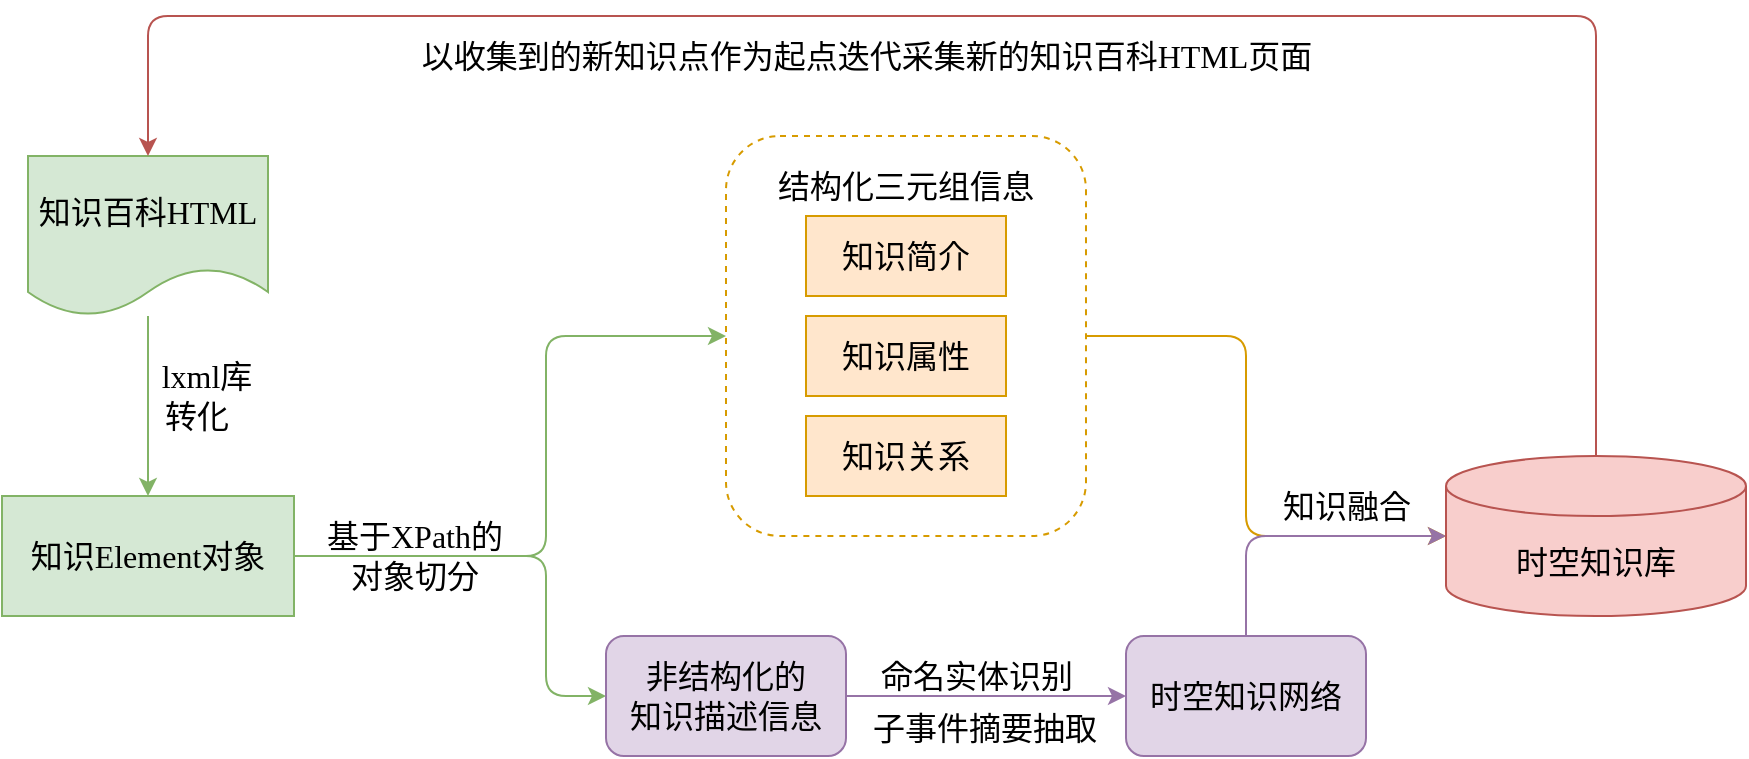 <mxfile version="17.4.6" type="github">
  <diagram id="4tw8qeyEsVRuTk7O7Lul" name="Page-1">
    <mxGraphModel dx="1422" dy="1907" grid="1" gridSize="10" guides="1" tooltips="1" connect="1" arrows="1" fold="1" page="1" pageScale="1" pageWidth="827" pageHeight="1169" math="0" shadow="0">
      <root>
        <mxCell id="0" />
        <mxCell id="1" parent="0" />
        <mxCell id="9HTEjru-9mZuChVTDgRW-22" style="edgeStyle=orthogonalEdgeStyle;rounded=1;orthogonalLoop=1;jettySize=auto;html=1;exitX=1;exitY=0.5;exitDx=0;exitDy=0;entryX=0;entryY=0.5;entryDx=0;entryDy=0;entryPerimeter=0;fontSize=16;strokeWidth=1;fontStyle=0;fontFamily=Times New Roman;fillColor=#ffe6cc;strokeColor=#d79b00;" parent="1" source="9HTEjru-9mZuChVTDgRW-7" target="9HTEjru-9mZuChVTDgRW-15" edge="1">
          <mxGeometry relative="1" as="geometry">
            <Array as="points">
              <mxPoint x="890" y="120" />
              <mxPoint x="890" y="220" />
            </Array>
          </mxGeometry>
        </mxCell>
        <mxCell id="9HTEjru-9mZuChVTDgRW-7" value="" style="rounded=1;whiteSpace=wrap;html=1;fontSize=16;strokeWidth=1;dashed=1;fontStyle=0;fontFamily=Times New Roman;fillColor=none;strokeColor=#d79b00;" parent="1" vertex="1">
          <mxGeometry x="630" y="20" width="180" height="200" as="geometry" />
        </mxCell>
        <mxCell id="S7mGbZ8-Z7_WYh5AuM9F-3" value="" style="edgeStyle=orthogonalEdgeStyle;rounded=0;orthogonalLoop=1;jettySize=auto;html=1;strokeWidth=1;fontSize=16;fontStyle=0;fontFamily=Times New Roman;fillColor=#d5e8d4;strokeColor=#82b366;" parent="1" source="9HTEjru-9mZuChVTDgRW-1" target="9HTEjru-9mZuChVTDgRW-2" edge="1">
          <mxGeometry relative="1" as="geometry" />
        </mxCell>
        <mxCell id="9HTEjru-9mZuChVTDgRW-1" value="&lt;span style=&quot;font-size: 16px;&quot;&gt;&lt;font style=&quot;font-size: 16px;&quot;&gt;知识百科HTML&lt;/font&gt;&lt;/span&gt;" style="shape=document;whiteSpace=wrap;html=1;boundedLbl=1;strokeWidth=1;fontStyle=0;fontSize=16;fillColor=#d5e8d4;strokeColor=#82b366;fontFamily=Times New Roman;" parent="1" vertex="1">
          <mxGeometry x="281" y="30" width="120" height="80" as="geometry" />
        </mxCell>
        <mxCell id="9HTEjru-9mZuChVTDgRW-10" style="edgeStyle=orthogonalEdgeStyle;rounded=1;orthogonalLoop=1;jettySize=auto;html=1;exitX=1;exitY=0.5;exitDx=0;exitDy=0;entryX=0;entryY=0.5;entryDx=0;entryDy=0;fontSize=16;strokeWidth=1;fontStyle=0;fontFamily=Times New Roman;fillColor=#d5e8d4;strokeColor=#82b366;" parent="1" source="9HTEjru-9mZuChVTDgRW-2" target="9HTEjru-9mZuChVTDgRW-7" edge="1">
          <mxGeometry relative="1" as="geometry">
            <Array as="points">
              <mxPoint x="540" y="230" />
              <mxPoint x="540" y="120" />
            </Array>
          </mxGeometry>
        </mxCell>
        <mxCell id="9HTEjru-9mZuChVTDgRW-12" style="edgeStyle=orthogonalEdgeStyle;rounded=1;orthogonalLoop=1;jettySize=auto;html=1;exitX=1;exitY=0.5;exitDx=0;exitDy=0;entryX=0;entryY=0.5;entryDx=0;entryDy=0;fontSize=16;strokeWidth=1;fontStyle=0;fontFamily=Times New Roman;fillColor=#d5e8d4;strokeColor=#82b366;" parent="1" target="9HTEjru-9mZuChVTDgRW-8" edge="1">
          <mxGeometry relative="1" as="geometry">
            <mxPoint x="411" y="230" as="sourcePoint" />
            <mxPoint x="487" y="320" as="targetPoint" />
            <Array as="points">
              <mxPoint x="540" y="230" />
              <mxPoint x="540" y="300" />
            </Array>
          </mxGeometry>
        </mxCell>
        <mxCell id="9HTEjru-9mZuChVTDgRW-2" value="&lt;span style=&quot;font-size: 16px;&quot;&gt;知识Element对象&lt;/span&gt;" style="rounded=0;whiteSpace=wrap;html=1;fontSize=16;strokeWidth=1;fontStyle=0;fillColor=#d5e8d4;strokeColor=#82b366;fontFamily=Times New Roman;" parent="1" vertex="1">
          <mxGeometry x="268" y="200" width="146" height="60" as="geometry" />
        </mxCell>
        <mxCell id="9HTEjru-9mZuChVTDgRW-4" value="&lt;span style=&quot;font-size: 16px;&quot;&gt;知识简介&lt;/span&gt;" style="rounded=0;whiteSpace=wrap;html=1;fontSize=16;strokeWidth=1;fontStyle=0;fillColor=#ffe6cc;strokeColor=#d79b00;fontFamily=Times New Roman;" parent="1" vertex="1">
          <mxGeometry x="670" y="60" width="100" height="40" as="geometry" />
        </mxCell>
        <mxCell id="9HTEjru-9mZuChVTDgRW-5" value="&lt;span style=&quot;font-size: 16px;&quot;&gt;知识属性&lt;/span&gt;" style="rounded=0;whiteSpace=wrap;html=1;fontSize=16;strokeWidth=1;fontStyle=0;fillColor=#ffe6cc;strokeColor=#d79b00;fontFamily=Times New Roman;" parent="1" vertex="1">
          <mxGeometry x="670" y="110" width="100" height="40" as="geometry" />
        </mxCell>
        <mxCell id="9HTEjru-9mZuChVTDgRW-6" value="&lt;span style=&quot;font-size: 16px;&quot;&gt;知识关系&lt;/span&gt;" style="rounded=0;whiteSpace=wrap;html=1;fontSize=16;strokeWidth=1;fontStyle=0;fillColor=#ffe6cc;strokeColor=#d79b00;fontFamily=Times New Roman;" parent="1" vertex="1">
          <mxGeometry x="670" y="160" width="100" height="40" as="geometry" />
        </mxCell>
        <mxCell id="9HTEjru-9mZuChVTDgRW-13" style="edgeStyle=orthogonalEdgeStyle;rounded=0;orthogonalLoop=1;jettySize=auto;html=1;exitX=1;exitY=0.5;exitDx=0;exitDy=0;entryX=0;entryY=0.5;entryDx=0;entryDy=0;fontSize=16;strokeWidth=1;fontStyle=0;fontFamily=Times New Roman;fillColor=#e1d5e7;strokeColor=#9673a6;" parent="1" source="9HTEjru-9mZuChVTDgRW-8" target="9HTEjru-9mZuChVTDgRW-9" edge="1">
          <mxGeometry relative="1" as="geometry" />
        </mxCell>
        <mxCell id="9HTEjru-9mZuChVTDgRW-8" value="&lt;span style=&quot;font-size: 16px;&quot;&gt;非结构化的&lt;br style=&quot;font-size: 16px;&quot;&gt;知识描述信息&lt;/span&gt;" style="rounded=1;whiteSpace=wrap;html=1;fontSize=16;strokeWidth=1;fontStyle=0;fillColor=#e1d5e7;strokeColor=#9673a6;fontFamily=Times New Roman;" parent="1" vertex="1">
          <mxGeometry x="570" y="270" width="120" height="60" as="geometry" />
        </mxCell>
        <mxCell id="9HTEjru-9mZuChVTDgRW-23" style="edgeStyle=orthogonalEdgeStyle;rounded=1;orthogonalLoop=1;jettySize=auto;html=1;exitX=0.5;exitY=0;exitDx=0;exitDy=0;entryX=0;entryY=0.5;entryDx=0;entryDy=0;entryPerimeter=0;fontSize=16;strokeWidth=1;fontStyle=0;fontFamily=Times New Roman;fillColor=#e1d5e7;strokeColor=#9673a6;" parent="1" source="9HTEjru-9mZuChVTDgRW-9" target="9HTEjru-9mZuChVTDgRW-15" edge="1">
          <mxGeometry relative="1" as="geometry" />
        </mxCell>
        <mxCell id="9HTEjru-9mZuChVTDgRW-9" value="&lt;span style=&quot;font-size: 16px;&quot;&gt;&lt;span style=&quot;font-size: 16px;&quot;&gt;时空知识网络&lt;/span&gt;&lt;/span&gt;" style="rounded=1;whiteSpace=wrap;html=1;fontSize=16;strokeWidth=1;fontStyle=0;fillColor=#e1d5e7;strokeColor=#9673a6;fontFamily=Times New Roman;" parent="1" vertex="1">
          <mxGeometry x="830" y="270" width="120" height="60" as="geometry" />
        </mxCell>
        <mxCell id="9HTEjru-9mZuChVTDgRW-14" value="&lt;span style=&quot;font-size: 16px;&quot;&gt;结构化三元组信息&lt;/span&gt;" style="text;html=1;strokeColor=none;fillColor=none;align=center;verticalAlign=middle;whiteSpace=wrap;rounded=0;fontSize=16;fontStyle=0;strokeWidth=1;fontFamily=Times New Roman;" parent="1" vertex="1">
          <mxGeometry x="645" y="30" width="150" height="30" as="geometry" />
        </mxCell>
        <mxCell id="9HTEjru-9mZuChVTDgRW-18" style="edgeStyle=orthogonalEdgeStyle;rounded=1;orthogonalLoop=1;jettySize=auto;html=1;exitX=0.5;exitY=0;exitDx=0;exitDy=0;exitPerimeter=0;entryX=0.5;entryY=0;entryDx=0;entryDy=0;fontSize=16;strokeWidth=1;fontStyle=0;fontFamily=Times New Roman;fillColor=#f8cecc;strokeColor=#b85450;" parent="1" source="9HTEjru-9mZuChVTDgRW-15" target="9HTEjru-9mZuChVTDgRW-1" edge="1">
          <mxGeometry relative="1" as="geometry">
            <Array as="points">
              <mxPoint x="1065" y="-40" />
              <mxPoint x="341" y="-40" />
            </Array>
          </mxGeometry>
        </mxCell>
        <mxCell id="9HTEjru-9mZuChVTDgRW-15" value="&lt;span style=&quot;font-size: 16px;&quot;&gt;&lt;font style=&quot;font-size: 16px&quot;&gt;时空知识库&lt;/font&gt;&lt;/span&gt;" style="shape=cylinder3;whiteSpace=wrap;html=1;boundedLbl=1;backgroundOutline=1;size=15;fontSize=16;strokeWidth=1;fontStyle=0;fillColor=#f8cecc;strokeColor=#b85450;fontFamily=Times New Roman;" parent="1" vertex="1">
          <mxGeometry x="990" y="180" width="150" height="80" as="geometry" />
        </mxCell>
        <mxCell id="9HTEjru-9mZuChVTDgRW-19" value="&lt;span style=&quot;font-size: 16px;&quot;&gt;lxml库&lt;/span&gt;" style="text;html=1;align=center;verticalAlign=middle;resizable=0;points=[];autosize=1;strokeColor=none;fillColor=none;fontSize=16;fontStyle=0;strokeWidth=1;fontFamily=Times New Roman;" parent="1" vertex="1">
          <mxGeometry x="340" y="130" width="60" height="20" as="geometry" />
        </mxCell>
        <mxCell id="9HTEjru-9mZuChVTDgRW-20" value="&lt;span style=&quot;font-size: 16px;&quot;&gt;转化&lt;/span&gt;" style="text;html=1;align=center;verticalAlign=middle;resizable=0;points=[];autosize=1;strokeColor=none;fillColor=none;fontSize=16;fontStyle=0;strokeWidth=1;fontFamily=Times New Roman;" parent="1" vertex="1">
          <mxGeometry x="340" y="150" width="50" height="20" as="geometry" />
        </mxCell>
        <mxCell id="9HTEjru-9mZuChVTDgRW-21" value="基于XPath的&lt;br style=&quot;font-size: 16px;&quot;&gt;对象切分" style="text;html=1;strokeColor=none;fillColor=none;align=center;verticalAlign=middle;whiteSpace=wrap;rounded=0;fontSize=16;fontStyle=0;strokeWidth=1;fontFamily=Times New Roman;" parent="1" vertex="1">
          <mxGeometry x="400" y="215" width="149" height="30" as="geometry" />
        </mxCell>
        <mxCell id="9HTEjru-9mZuChVTDgRW-25" value="&lt;span style=&quot;font-size: 16px;&quot;&gt;命名实体识别&lt;/span&gt;" style="text;html=1;align=center;verticalAlign=middle;resizable=0;points=[];autosize=1;strokeColor=none;fillColor=none;fontSize=16;fontStyle=0;strokeWidth=1;fontFamily=Times New Roman;" parent="1" vertex="1">
          <mxGeometry x="700" y="280" width="110" height="20" as="geometry" />
        </mxCell>
        <mxCell id="9HTEjru-9mZuChVTDgRW-26" value="&lt;span style=&quot;font-size: 16px;&quot;&gt;子事件摘要抽取&lt;/span&gt;" style="text;html=1;align=center;verticalAlign=middle;resizable=0;points=[];autosize=1;strokeColor=none;fillColor=none;fontSize=16;fontStyle=0;strokeWidth=1;fontFamily=Times New Roman;" parent="1" vertex="1">
          <mxGeometry x="694" y="306" width="130" height="20" as="geometry" />
        </mxCell>
        <mxCell id="9HTEjru-9mZuChVTDgRW-27" value="&lt;span style=&quot;font-size: 16px;&quot;&gt;知识融合&lt;/span&gt;" style="text;html=1;align=center;verticalAlign=middle;resizable=0;points=[];autosize=1;strokeColor=none;fillColor=none;fontSize=16;fontStyle=0;strokeWidth=1;fontFamily=Times New Roman;" parent="1" vertex="1">
          <mxGeometry x="900" y="195" width="80" height="20" as="geometry" />
        </mxCell>
        <mxCell id="9HTEjru-9mZuChVTDgRW-28" value="&lt;span style=&quot;font-size: 16px;&quot;&gt;以收集到的新知识点作为起点迭代采集新的知识百科HTML页面&lt;/span&gt;" style="text;html=1;align=center;verticalAlign=middle;resizable=0;points=[];autosize=1;strokeColor=none;fillColor=none;fontSize=16;fontStyle=0;strokeWidth=1;fontFamily=Times New Roman;" parent="1" vertex="1">
          <mxGeometry x="470" y="-30" width="460" height="20" as="geometry" />
        </mxCell>
        <mxCell id="4UL7_3U-5SAq4ibPVlkB-1" style="edgeStyle=none;rounded=1;comic=0;sketch=0;jumpStyle=none;orthogonalLoop=1;jettySize=auto;html=1;exitX=0.5;exitY=0;exitDx=0;exitDy=0;shadow=0;fontFamily=Times New Roman;fontSize=16;strokeWidth=1;" edge="1" parent="1" source="9HTEjru-9mZuChVTDgRW-21" target="9HTEjru-9mZuChVTDgRW-21">
          <mxGeometry relative="1" as="geometry" />
        </mxCell>
      </root>
    </mxGraphModel>
  </diagram>
</mxfile>

